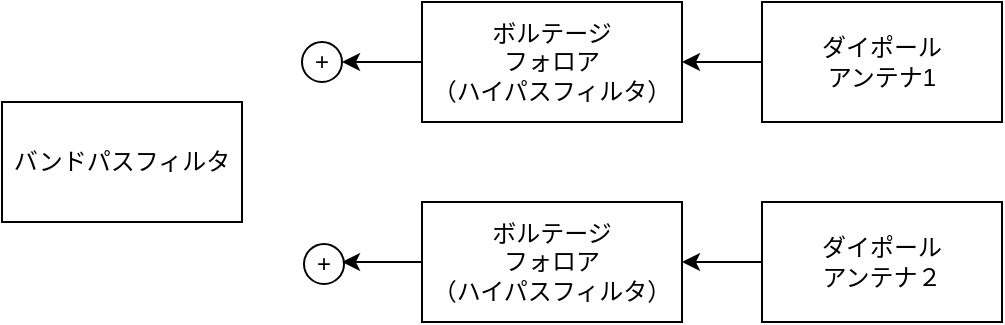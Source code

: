 <mxfile>
    <diagram id="Upucwc0_vYC8UfJ7qvpM" name="Page-1">
        <mxGraphModel dx="1130" dy="570" grid="1" gridSize="10" guides="1" tooltips="1" connect="1" arrows="1" fold="1" page="1" pageScale="1" pageWidth="850" pageHeight="1100" math="0" shadow="0">
            <root>
                <mxCell id="0"/>
                <mxCell id="1" parent="0"/>
                <mxCell id="5" style="edgeStyle=none;html=1;exitX=0;exitY=0.5;exitDx=0;exitDy=0;" edge="1" parent="1" source="2" target="4">
                    <mxGeometry relative="1" as="geometry"/>
                </mxCell>
                <mxCell id="2" value="ダイポール&lt;br&gt;アンテナ1" style="rounded=0;whiteSpace=wrap;html=1;" vertex="1" parent="1">
                    <mxGeometry x="700" y="240" width="120" height="60" as="geometry"/>
                </mxCell>
                <mxCell id="7" style="edgeStyle=none;html=1;exitX=0;exitY=0.5;exitDx=0;exitDy=0;entryX=1;entryY=0.5;entryDx=0;entryDy=0;" edge="1" parent="1" source="3" target="6">
                    <mxGeometry relative="1" as="geometry"/>
                </mxCell>
                <mxCell id="3" value="ダイポール&lt;br&gt;アンテナ２" style="rounded=0;whiteSpace=wrap;html=1;" vertex="1" parent="1">
                    <mxGeometry x="700" y="340" width="120" height="60" as="geometry"/>
                </mxCell>
                <mxCell id="9" style="html=1;exitX=0;exitY=0.5;exitDx=0;exitDy=0;elbow=vertical;entryX=1;entryY=0.5;entryDx=0;entryDy=0;" edge="1" parent="1" source="4" target="11">
                    <mxGeometry relative="1" as="geometry">
                        <mxPoint x="480" y="270" as="targetPoint"/>
                    </mxGeometry>
                </mxCell>
                <mxCell id="4" value="ボルテージ&lt;br&gt;フォロア&lt;br&gt;（ハイパスフィルタ）" style="rounded=0;whiteSpace=wrap;html=1;align=center;" vertex="1" parent="1">
                    <mxGeometry x="530" y="240" width="130" height="60" as="geometry"/>
                </mxCell>
                <mxCell id="10" style="html=1;exitX=0;exitY=0.5;exitDx=0;exitDy=0;elbow=vertical;" edge="1" parent="1" source="6">
                    <mxGeometry relative="1" as="geometry">
                        <mxPoint x="490" y="370" as="targetPoint"/>
                    </mxGeometry>
                </mxCell>
                <mxCell id="6" value="ボルテージ&lt;br&gt;フォロア&lt;br&gt;（ハイパスフィルタ）" style="rounded=0;whiteSpace=wrap;html=1;align=center;" vertex="1" parent="1">
                    <mxGeometry x="530" y="340" width="130" height="60" as="geometry"/>
                </mxCell>
                <mxCell id="8" value="バンドパスフィルタ" style="rounded=0;whiteSpace=wrap;html=1;" vertex="1" parent="1">
                    <mxGeometry x="320" y="290" width="120" height="60" as="geometry"/>
                </mxCell>
                <mxCell id="11" value="+" style="ellipse;whiteSpace=wrap;html=1;aspect=fixed;" vertex="1" parent="1">
                    <mxGeometry x="470" y="260" width="20" height="20" as="geometry"/>
                </mxCell>
                <mxCell id="14" value="+" style="ellipse;whiteSpace=wrap;html=1;aspect=fixed;" vertex="1" parent="1">
                    <mxGeometry x="471" y="361" width="20" height="20" as="geometry"/>
                </mxCell>
            </root>
        </mxGraphModel>
    </diagram>
</mxfile>